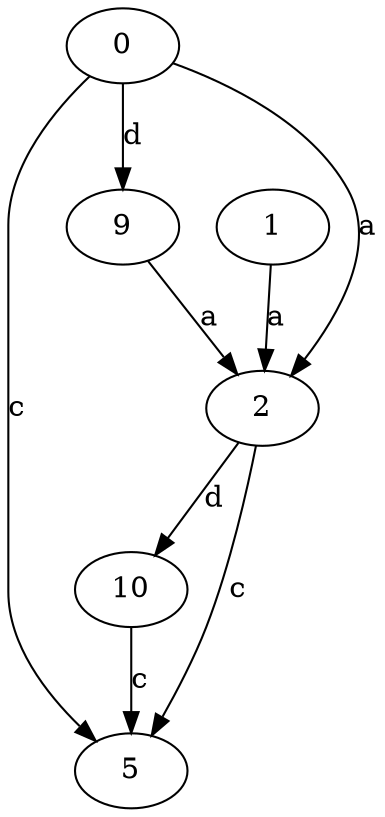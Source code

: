 strict digraph  {
2;
0;
5;
9;
1;
10;
2 -> 5  [label=c];
2 -> 10  [label=d];
0 -> 2  [label=a];
0 -> 5  [label=c];
0 -> 9  [label=d];
9 -> 2  [label=a];
1 -> 2  [label=a];
10 -> 5  [label=c];
}

